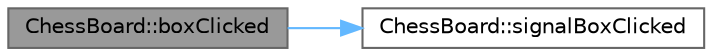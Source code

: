 digraph "ChessBoard::boxClicked"
{
 // LATEX_PDF_SIZE
  bgcolor="transparent";
  edge [fontname=Helvetica,fontsize=10,labelfontname=Helvetica,labelfontsize=10];
  node [fontname=Helvetica,fontsize=10,shape=box,height=0.2,width=0.4];
  rankdir="LR";
  Node1 [id="Node000001",label="ChessBoard::boxClicked",height=0.2,width=0.4,color="gray40", fillcolor="grey60", style="filled", fontcolor="black",tooltip="Slot function called when a chessbox is clicked."];
  Node1 -> Node2 [id="edge2_Node000001_Node000002",color="steelblue1",style="solid",tooltip=" "];
  Node2 [id="Node000002",label="ChessBoard::signalBoxClicked",height=0.2,width=0.4,color="grey40", fillcolor="white", style="filled",URL="$class_chess_board.html#a3e23c6e3d62f7181e559cdf42f6a3166",tooltip="Signal emitted when a chessbox is clicked."];
}
